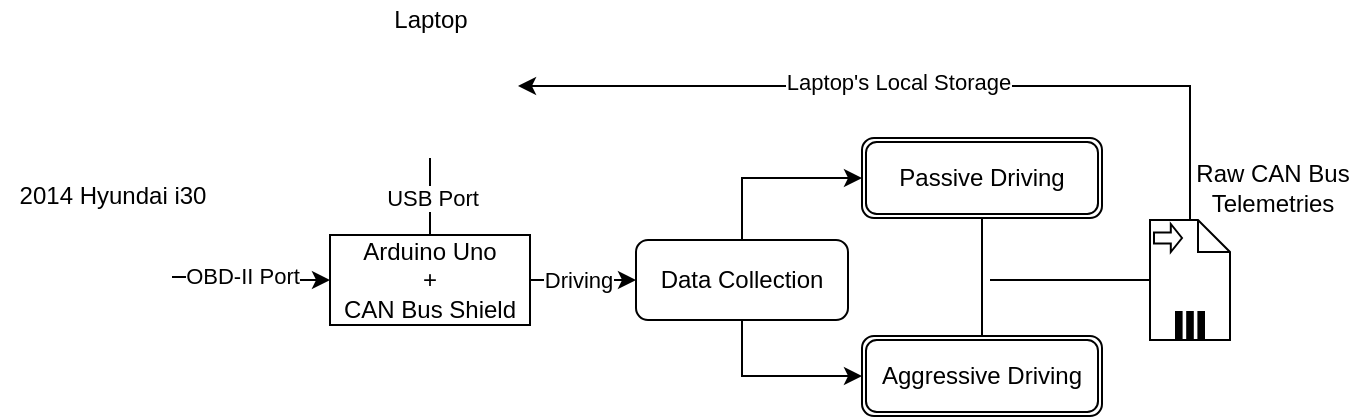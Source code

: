 <mxfile version="13.8.0" type="device"><diagram id="M1DqwaDAlGcdfCZAAsgC" name="Page-1"><mxGraphModel dx="866" dy="369" grid="0" gridSize="10" guides="1" tooltips="1" connect="1" arrows="1" fold="1" page="1" pageScale="1" pageWidth="827" pageHeight="1169" math="0" shadow="0"><root><mxCell id="0"/><mxCell id="1" parent="0"/><mxCell id="wdfImD5o14pMZQ1bCLe8-6" value="" style="shape=image;html=1;verticalAlign=top;verticalLabelPosition=bottom;labelBackgroundColor=#ffffff;imageAspect=0;aspect=fixed;image=https://cdn0.iconfinder.com/data/icons/electronics-line-style/64/Laptop-128.png" vertex="1" parent="1"><mxGeometry x="266" y="186" width="88" height="88" as="geometry"/></mxCell><mxCell id="wdfImD5o14pMZQ1bCLe8-7" style="edgeStyle=orthogonalEdgeStyle;rounded=0;orthogonalLoop=1;jettySize=auto;html=1;exitX=0.5;exitY=0;exitDx=0;exitDy=0;entryX=0.5;entryY=0.659;entryDx=0;entryDy=0;entryPerimeter=0;endArrow=none;endFill=0;" edge="1" parent="1" source="wdfImD5o14pMZQ1bCLe8-1" target="wdfImD5o14pMZQ1bCLe8-6"><mxGeometry relative="1" as="geometry"/></mxCell><mxCell id="wdfImD5o14pMZQ1bCLe8-9" value="USB Port" style="edgeLabel;html=1;align=center;verticalAlign=middle;resizable=0;points=[];" vertex="1" connectable="0" parent="wdfImD5o14pMZQ1bCLe8-7"><mxGeometry x="0.16" y="-1" relative="1" as="geometry"><mxPoint y="4" as="offset"/></mxGeometry></mxCell><mxCell id="wdfImD5o14pMZQ1bCLe8-12" style="edgeStyle=orthogonalEdgeStyle;rounded=0;orthogonalLoop=1;jettySize=auto;html=1;exitX=1;exitY=0.5;exitDx=0;exitDy=0;entryX=0;entryY=0.5;entryDx=0;entryDy=0;endArrow=classic;endFill=1;" edge="1" parent="1" source="wdfImD5o14pMZQ1bCLe8-1" target="wdfImD5o14pMZQ1bCLe8-11"><mxGeometry relative="1" as="geometry"/></mxCell><mxCell id="wdfImD5o14pMZQ1bCLe8-15" value="Driving" style="edgeLabel;html=1;align=center;verticalAlign=middle;resizable=0;points=[];" vertex="1" connectable="0" parent="wdfImD5o14pMZQ1bCLe8-12"><mxGeometry x="-0.041" y="-1" relative="1" as="geometry"><mxPoint x="-2" y="-1" as="offset"/></mxGeometry></mxCell><mxCell id="wdfImD5o14pMZQ1bCLe8-1" value="Arduino Uno&lt;br&gt;+&lt;br&gt;CAN Bus Shield" style="rounded=0;whiteSpace=wrap;html=1;" vertex="1" parent="1"><mxGeometry x="260" y="282.5" width="100" height="45" as="geometry"/></mxCell><mxCell id="wdfImD5o14pMZQ1bCLe8-4" style="edgeStyle=orthogonalEdgeStyle;rounded=0;orthogonalLoop=1;jettySize=auto;html=1;exitX=1;exitY=0.5;exitDx=0;exitDy=0;entryX=0;entryY=0.5;entryDx=0;entryDy=0;" edge="1" parent="1" source="wdfImD5o14pMZQ1bCLe8-2" target="wdfImD5o14pMZQ1bCLe8-1"><mxGeometry relative="1" as="geometry"/></mxCell><mxCell id="wdfImD5o14pMZQ1bCLe8-5" value="OBD-II Port" style="edgeLabel;html=1;align=center;verticalAlign=middle;resizable=0;points=[];" vertex="1" connectable="0" parent="wdfImD5o14pMZQ1bCLe8-4"><mxGeometry x="-0.128" y="1" relative="1" as="geometry"><mxPoint as="offset"/></mxGeometry></mxCell><mxCell id="wdfImD5o14pMZQ1bCLe8-2" value="" style="shape=image;html=1;verticalAlign=top;verticalLabelPosition=bottom;labelBackgroundColor=#ffffff;imageAspect=0;aspect=fixed;image=https://cdn4.iconfinder.com/data/icons/transport-115/80/transport-128.png" vertex="1" parent="1"><mxGeometry x="120" y="273" width="61" height="61" as="geometry"/></mxCell><mxCell id="wdfImD5o14pMZQ1bCLe8-3" value="2014 Hyundai i30" style="text;html=1;align=center;verticalAlign=middle;resizable=0;points=[];autosize=1;" vertex="1" parent="1"><mxGeometry x="95.5" y="253" width="110" height="20" as="geometry"/></mxCell><mxCell id="wdfImD5o14pMZQ1bCLe8-8" value="Laptop" style="text;html=1;align=center;verticalAlign=middle;resizable=0;points=[];autosize=1;" vertex="1" parent="1"><mxGeometry x="285" y="165" width="50" height="20" as="geometry"/></mxCell><mxCell id="wdfImD5o14pMZQ1bCLe8-16" style="edgeStyle=orthogonalEdgeStyle;rounded=0;orthogonalLoop=1;jettySize=auto;html=1;exitX=0.5;exitY=0;exitDx=0;exitDy=0;entryX=0;entryY=0.5;entryDx=0;entryDy=0;endArrow=classic;endFill=1;" edge="1" parent="1" source="wdfImD5o14pMZQ1bCLe8-11" target="wdfImD5o14pMZQ1bCLe8-13"><mxGeometry relative="1" as="geometry"/></mxCell><mxCell id="wdfImD5o14pMZQ1bCLe8-17" style="edgeStyle=orthogonalEdgeStyle;rounded=0;orthogonalLoop=1;jettySize=auto;html=1;exitX=0.5;exitY=1;exitDx=0;exitDy=0;entryX=0;entryY=0.5;entryDx=0;entryDy=0;endArrow=classic;endFill=1;" edge="1" parent="1" source="wdfImD5o14pMZQ1bCLe8-11" target="wdfImD5o14pMZQ1bCLe8-14"><mxGeometry relative="1" as="geometry"/></mxCell><mxCell id="wdfImD5o14pMZQ1bCLe8-11" value="Data Collection" style="shape=ext;rounded=1;html=1;whiteSpace=wrap;" vertex="1" parent="1"><mxGeometry x="413" y="285" width="106" height="40" as="geometry"/></mxCell><mxCell id="wdfImD5o14pMZQ1bCLe8-21" style="edgeStyle=orthogonalEdgeStyle;rounded=0;orthogonalLoop=1;jettySize=auto;html=1;exitX=0.5;exitY=1;exitDx=0;exitDy=0;entryX=0.5;entryY=0;entryDx=0;entryDy=0;endArrow=none;endFill=0;" edge="1" parent="1" source="wdfImD5o14pMZQ1bCLe8-13" target="wdfImD5o14pMZQ1bCLe8-14"><mxGeometry relative="1" as="geometry"/></mxCell><mxCell id="wdfImD5o14pMZQ1bCLe8-13" value="Passive Driving" style="shape=ext;rounded=1;html=1;whiteSpace=wrap;double=1;" vertex="1" parent="1"><mxGeometry x="526" y="234" width="120" height="40" as="geometry"/></mxCell><mxCell id="wdfImD5o14pMZQ1bCLe8-14" value="Aggressive Driving" style="shape=ext;rounded=1;html=1;whiteSpace=wrap;double=1;" vertex="1" parent="1"><mxGeometry x="526" y="333" width="120" height="40" as="geometry"/></mxCell><mxCell id="wdfImD5o14pMZQ1bCLe8-22" style="edgeStyle=orthogonalEdgeStyle;rounded=0;orthogonalLoop=1;jettySize=auto;html=1;exitX=0;exitY=0.5;exitDx=0;exitDy=0;exitPerimeter=0;endArrow=none;endFill=0;" edge="1" parent="1" source="wdfImD5o14pMZQ1bCLe8-18"><mxGeometry relative="1" as="geometry"><mxPoint x="590" y="305" as="targetPoint"/></mxGeometry></mxCell><mxCell id="wdfImD5o14pMZQ1bCLe8-23" style="edgeStyle=orthogonalEdgeStyle;rounded=0;orthogonalLoop=1;jettySize=auto;html=1;exitX=0.5;exitY=0;exitDx=0;exitDy=0;exitPerimeter=0;entryX=1;entryY=0.25;entryDx=0;entryDy=0;endArrow=classic;endFill=1;" edge="1" parent="1" source="wdfImD5o14pMZQ1bCLe8-18" target="wdfImD5o14pMZQ1bCLe8-6"><mxGeometry relative="1" as="geometry"/></mxCell><mxCell id="wdfImD5o14pMZQ1bCLe8-24" value="Laptop's Local Storage" style="edgeLabel;html=1;align=center;verticalAlign=middle;resizable=0;points=[];" vertex="1" connectable="0" parent="wdfImD5o14pMZQ1bCLe8-23"><mxGeometry x="0.058" y="-3" relative="1" as="geometry"><mxPoint y="1" as="offset"/></mxGeometry></mxCell><mxCell id="wdfImD5o14pMZQ1bCLe8-18" value="" style="shape=note;whiteSpace=wrap;size=16;html=1;dropTarget=0;" vertex="1" parent="1"><mxGeometry x="670" y="275" width="40" height="60" as="geometry"/></mxCell><mxCell id="wdfImD5o14pMZQ1bCLe8-19" value="" style="html=1;shape=singleArrow;arrowWidth=0.4;arrowSize=0.4;outlineConnect=0;" vertex="1" parent="wdfImD5o14pMZQ1bCLe8-18"><mxGeometry width="14" height="14" relative="1" as="geometry"><mxPoint x="2" y="2" as="offset"/></mxGeometry></mxCell><mxCell id="wdfImD5o14pMZQ1bCLe8-20" value="" style="html=1;whiteSpace=wrap;shape=parallelMarker;outlineConnect=0;" vertex="1" parent="wdfImD5o14pMZQ1bCLe8-18"><mxGeometry x="0.5" y="1" width="14" height="14" relative="1" as="geometry"><mxPoint x="-7" y="-14" as="offset"/></mxGeometry></mxCell><mxCell id="wdfImD5o14pMZQ1bCLe8-25" value="Raw CAN Bus&lt;br&gt;Telemetries" style="text;html=1;align=center;verticalAlign=middle;resizable=0;points=[];autosize=1;" vertex="1" parent="1"><mxGeometry x="687" y="243" width="87" height="32" as="geometry"/></mxCell></root></mxGraphModel></diagram></mxfile>